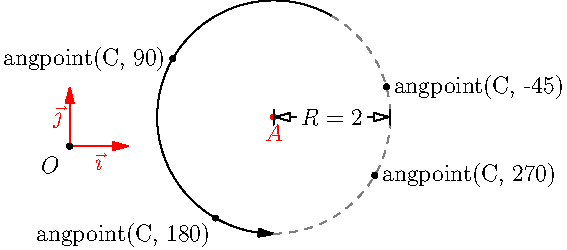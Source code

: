 import geometry;
size(10cm,0);

// currentcoordsys=cartesiansystem((1,2),i=(1,0.5),j=(-0.5,.75));
show(currentcoordsys, xpen=invisible);

point A=(3.5,0.5);
dot("$A$", A, S, red);

arc C=arc(circle(A,2), 60, 270, CCW);
draw(C,Arrow);
draw(complementary(C), grey+dashed);
distance("$R=2$",A,point(C.el,0),0);

/*<asyxml><view file="modules/geometry.asy" type="point" signature="angpoint(arc,real)"/></asyxml>*/
dot("angpoint(C, 90)",  angpoint(C,90), W);

dot("angpoint(C, 180)", point(C,angabscissa(180)), SW); // point(C,angabscissa(180)) is similar to angpoint(C,180)

dot("angpoint(C, 270)", angpoint(C,270), E);
dot("angpoint(C, -45)", angpoint(C,-45), E);
